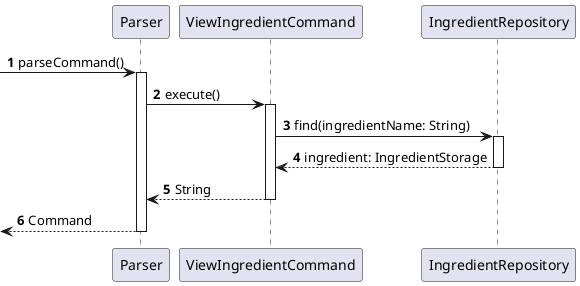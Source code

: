 @startuml
'https://plantuml.com/sequence-diagram

autonumber

-> Parser: parseCommand()
activate Parser

Parser -> ViewIngredientCommand: execute()
activate ViewIngredientCommand

ViewIngredientCommand -> IngredientRepository: find(ingredientName: String)
activate IngredientRepository

IngredientRepository --> ViewIngredientCommand: ingredient: IngredientStorage
deactivate IngredientRepository

ViewIngredientCommand --> Parser: String
deactivate ViewIngredientCommand

<-- Parser: Command
deactivate Parser


@enduml